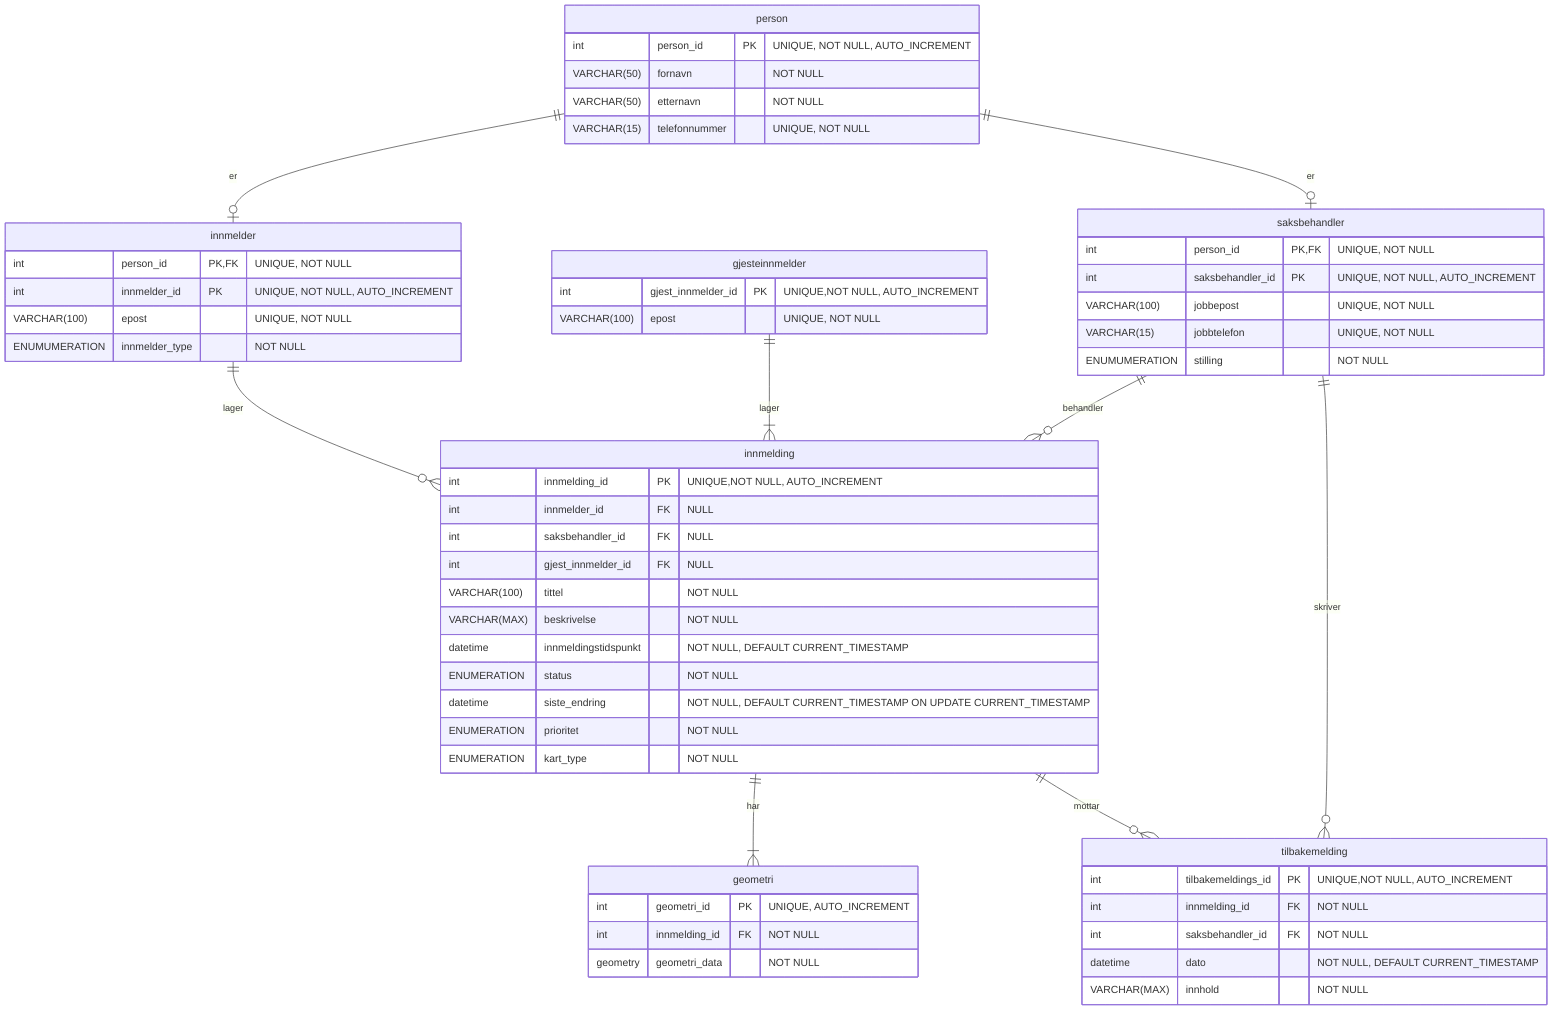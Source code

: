 erDiagram

    person {
        int person_id PK "UNIQUE, NOT NULL, AUTO_INCREMENT"
        VARCHAR(50) fornavn "NOT NULL"
        VARCHAR(50) etternavn "NOT NULL"
        VARCHAR(15) telefonnummer "UNIQUE, NOT NULL"
    }
    person ||--|O innmelder : "er"
    person ||--|O saksbehandler : "er"
    innmelder ||--o{ innmelding : "lager"
    innmelder {
        int person_id PK, FK "UNIQUE, NOT NULL"
        int innmelder_id PK "UNIQUE, NOT NULL, AUTO_INCREMENT"
        VARCHAR(100) epost "UNIQUE, NOT NULL"
        ENUMUMERATION innmelder_type "NOT NULL"
    }
    gjesteinnmelder ||--|{ innmelding : "lager"
    gjesteinnmelder {
        int gjest_innmelder_id PK "UNIQUE,NOT NULL, AUTO_INCREMENT"
        VARCHAR(100) epost "UNIQUE, NOT NULL"
    }
    saksbehandler ||--o{ innmelding : "behandler"
    saksbehandler {
        int person_id PK, FK "UNIQUE, NOT NULL"
        int saksbehandler_id PK "UNIQUE, NOT NULL, AUTO_INCREMENT"
        VARCHAR(100) jobbepost "UNIQUE, NOT NULL"
        VARCHAR(15) jobbtelefon "UNIQUE, NOT NULL"
        ENUMUMERATION stilling "NOT NULL"
    }      
    innmelding ||--|{ geometri : "har"
    innmelding ||--o{ tilbakemelding : "mottar"    
    innmelding {
        int innmelding_id PK "UNIQUE,NOT NULL, AUTO_INCREMENT"
        int innmelder_id FK "NULL"
        int saksbehandler_id FK "NULL"
        int gjest_innmelder_id FK "NULL"
        VARCHAR(100) tittel "NOT NULL"
        VARCHAR(MAX) beskrivelse "NOT NULL"
        datetime innmeldingstidspunkt "NOT NULL, DEFAULT CURRENT_TIMESTAMP"
        ENUMERATION status "NOT NULL"
        datetime siste_endring "NOT NULL, DEFAULT CURRENT_TIMESTAMP ON UPDATE CURRENT_TIMESTAMP"
        ENUMERATION prioritet "NOT NULL"
        ENUMERATION kart_type "NOT NULL"
    }    
    geometri {
        int geometri_id PK "UNIQUE, AUTO_INCREMENT"
        int innmelding_id FK "NOT NULL"
        geometry geometri_data "NOT NULL"
        
    }
    tilbakemelding {
        int tilbakemeldings_id PK "UNIQUE,NOT NULL, AUTO_INCREMENT"
        int innmelding_id FK "NOT NULL"
        int saksbehandler_id FK "NOT NULL"
        datetime dato "NOT NULL, DEFAULT CURRENT_TIMESTAMP"
        VARCHAR(MAX) innhold "NOT NULL"
    }
    saksbehandler ||--o{ tilbakemelding : "skriver"
